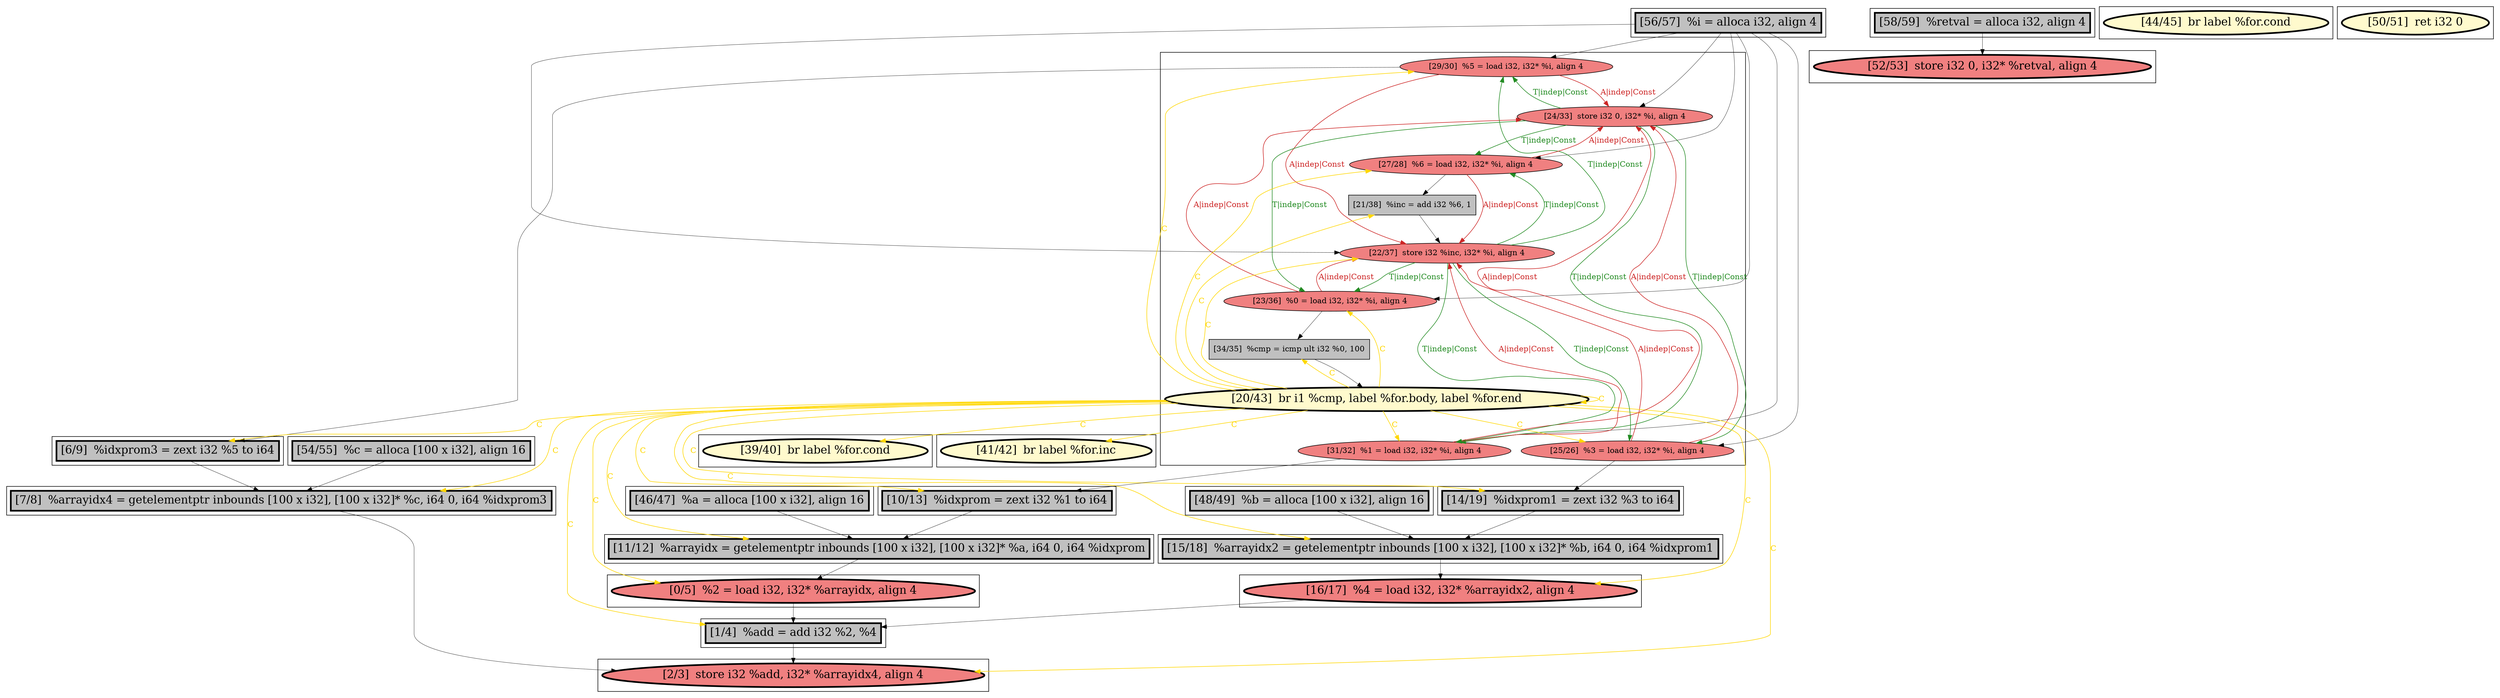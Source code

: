 
digraph G {



node130->node137 [style=solid,color=firebrick3,label="A|indep|Const",penwidth=1.0,fontcolor=firebrick3 ]
node137->node130 [style=solid,color=forestgreen,label="T|indep|Const",penwidth=1.0,fontcolor=forestgreen ]
node137->node132 [style=solid,color=forestgreen,label="T|indep|Const",penwidth=1.0,fontcolor=forestgreen ]
node123->node132 [style=solid,color=black,label="",penwidth=0.5,fontcolor=black ]
node123->node136 [style=solid,color=black,label="",penwidth=0.5,fontcolor=black ]
node134->node119 [style=solid,color=gold,label="C",penwidth=1.0,fontcolor=gold ]
node136->node133 [style=solid,color=black,label="",penwidth=0.5,fontcolor=black ]
node122->node113 [style=solid,color=black,label="",penwidth=0.5,fontcolor=black ]
node135->node124 [style=solid,color=black,label="",penwidth=0.5,fontcolor=black ]
node113->node129 [style=solid,color=black,label="",penwidth=0.5,fontcolor=black ]
node138->node136 [style=solid,color=forestgreen,label="T|indep|Const",penwidth=1.0,fontcolor=forestgreen ]
node123->node135 [style=solid,color=black,label="",penwidth=0.5,fontcolor=black ]
node130->node114 [style=solid,color=black,label="",penwidth=0.5,fontcolor=black ]
node134->node125 [style=solid,color=gold,label="C",penwidth=1.0,fontcolor=gold ]
node134->node112 [style=solid,color=gold,label="C",penwidth=1.0,fontcolor=gold ]
node134->node139 [style=solid,color=gold,label="C",penwidth=1.0,fontcolor=gold ]
node134->node132 [style=solid,color=gold,label="C",penwidth=1.0,fontcolor=gold ]
node138->node132 [style=solid,color=forestgreen,label="T|indep|Const",penwidth=1.0,fontcolor=forestgreen ]
node137->node139 [style=solid,color=forestgreen,label="T|indep|Const",penwidth=1.0,fontcolor=forestgreen ]
node136->node137 [style=solid,color=firebrick3,label="A|indep|Const",penwidth=1.0,fontcolor=firebrick3 ]
node135->node137 [style=solid,color=firebrick3,label="A|indep|Const",penwidth=1.0,fontcolor=firebrick3 ]
node134->node113 [style=solid,color=gold,label="C",penwidth=1.0,fontcolor=gold ]
node112->node111 [style=solid,color=black,label="",penwidth=0.5,fontcolor=black ]
node125->node118 [style=solid,color=black,label="",penwidth=0.5,fontcolor=black ]
node132->node125 [style=solid,color=black,label="",penwidth=0.5,fontcolor=black ]
node134->node133 [style=solid,color=gold,label="C",penwidth=1.0,fontcolor=gold ]
node139->node137 [style=solid,color=firebrick3,label="A|indep|Const",penwidth=1.0,fontcolor=firebrick3 ]
node134->node122 [style=solid,color=gold,label="C",penwidth=1.0,fontcolor=gold ]
node138->node130 [style=solid,color=forestgreen,label="T|indep|Const",penwidth=1.0,fontcolor=forestgreen ]
node129->node111 [style=solid,color=black,label="",penwidth=0.5,fontcolor=black ]
node133->node134 [style=solid,color=black,label="",penwidth=0.5,fontcolor=black ]
node134->node124 [style=solid,color=gold,label="C",penwidth=1.0,fontcolor=gold ]
node134->node114 [style=solid,color=gold,label="C",penwidth=1.0,fontcolor=gold ]
node139->node138 [style=solid,color=firebrick3,label="A|indep|Const",penwidth=1.0,fontcolor=firebrick3 ]
node136->node138 [style=solid,color=firebrick3,label="A|indep|Const",penwidth=1.0,fontcolor=firebrick3 ]
node134->node131 [style=solid,color=gold,label="C",penwidth=1.0,fontcolor=gold ]
node123->node137 [style=solid,color=black,label="",penwidth=0.5,fontcolor=black ]
node127->node122 [style=solid,color=black,label="",penwidth=0.5,fontcolor=black ]
node134->node138 [style=solid,color=gold,label="C",penwidth=1.0,fontcolor=gold ]
node137->node135 [style=solid,color=forestgreen,label="T|indep|Const",penwidth=1.0,fontcolor=forestgreen ]
node134->node111 [style=solid,color=gold,label="C",penwidth=1.0,fontcolor=gold ]
node124->node122 [style=solid,color=black,label="",penwidth=0.5,fontcolor=black ]
node118->node119 [style=solid,color=black,label="",penwidth=0.5,fontcolor=black ]
node134->node135 [style=solid,color=gold,label="C",penwidth=1.0,fontcolor=gold ]
node134->node130 [style=solid,color=gold,label="C",penwidth=1.0,fontcolor=gold ]
node134->node129 [style=solid,color=gold,label="C",penwidth=1.0,fontcolor=gold ]
node134->node134 [style=solid,color=gold,label="C",penwidth=1.0,fontcolor=gold ]
node131->node138 [style=solid,color=black,label="",penwidth=0.5,fontcolor=black ]
node123->node130 [style=solid,color=black,label="",penwidth=0.5,fontcolor=black ]
node130->node138 [style=solid,color=firebrick3,label="A|indep|Const",penwidth=1.0,fontcolor=firebrick3 ]
node134->node140 [style=solid,color=gold,label="C",penwidth=1.0,fontcolor=gold ]
node135->node138 [style=solid,color=firebrick3,label="A|indep|Const",penwidth=1.0,fontcolor=firebrick3 ]
node138->node139 [style=solid,color=forestgreen,label="T|indep|Const",penwidth=1.0,fontcolor=forestgreen ]
node138->node135 [style=solid,color=forestgreen,label="T|indep|Const",penwidth=1.0,fontcolor=forestgreen ]
node132->node138 [style=solid,color=firebrick3,label="A|indep|Const",penwidth=1.0,fontcolor=firebrick3 ]
node134->node118 [style=solid,color=gold,label="C",penwidth=1.0,fontcolor=gold ]
node121->node115 [style=solid,color=black,label="",penwidth=0.5,fontcolor=black ]
node134->node136 [style=solid,color=gold,label="C",penwidth=1.0,fontcolor=gold ]
node119->node129 [style=solid,color=black,label="",penwidth=0.5,fontcolor=black ]
node116->node112 [style=solid,color=black,label="",penwidth=0.5,fontcolor=black ]
node117->node118 [style=solid,color=black,label="",penwidth=0.5,fontcolor=black ]
node123->node138 [style=solid,color=black,label="",penwidth=0.5,fontcolor=black ]
node123->node139 [style=solid,color=black,label="",penwidth=0.5,fontcolor=black ]
node134->node126 [style=solid,color=gold,label="C",penwidth=1.0,fontcolor=gold ]
node114->node112 [style=solid,color=black,label="",penwidth=0.5,fontcolor=black ]
node137->node136 [style=solid,color=forestgreen,label="T|indep|Const",penwidth=1.0,fontcolor=forestgreen ]
node132->node137 [style=solid,color=firebrick3,label="A|indep|Const",penwidth=1.0,fontcolor=firebrick3 ]
node139->node131 [style=solid,color=black,label="",penwidth=0.5,fontcolor=black ]


subgraph cluster20 {


node140 [penwidth=3.0,fontsize=20,fillcolor=lemonchiffon,label="[39/40]  br label %for.cond",shape=ellipse,style=filled ]



}

subgraph cluster18 {


node129 [penwidth=3.0,fontsize=20,fillcolor=grey,label="[1/4]  %add = add i32 %2, %4",shape=rectangle,style=filled ]



}

subgraph cluster16 {


node127 [penwidth=3.0,fontsize=20,fillcolor=grey,label="[46/47]  %a = alloca [100 x i32], align 16",shape=rectangle,style=filled ]



}

subgraph cluster17 {


node128 [penwidth=3.0,fontsize=20,fillcolor=lemonchiffon,label="[44/45]  br label %for.cond",shape=ellipse,style=filled ]



}

subgraph cluster4 {


node115 [penwidth=3.0,fontsize=20,fillcolor=lightcoral,label="[52/53]  store i32 0, i32* %retval, align 4",shape=ellipse,style=filled ]



}

subgraph cluster3 {


node114 [penwidth=3.0,fontsize=20,fillcolor=grey,label="[6/9]  %idxprom3 = zext i32 %5 to i64",shape=rectangle,style=filled ]



}

subgraph cluster2 {


node113 [penwidth=3.0,fontsize=20,fillcolor=lightcoral,label="[0/5]  %2 = load i32, i32* %arrayidx, align 4",shape=ellipse,style=filled ]



}

subgraph cluster1 {


node112 [penwidth=3.0,fontsize=20,fillcolor=grey,label="[7/8]  %arrayidx4 = getelementptr inbounds [100 x i32], [100 x i32]* %c, i64 0, i64 %idxprom3",shape=rectangle,style=filled ]



}

subgraph cluster12 {


node123 [penwidth=3.0,fontsize=20,fillcolor=grey,label="[56/57]  %i = alloca i32, align 4",shape=rectangle,style=filled ]



}

subgraph cluster5 {


node116 [penwidth=3.0,fontsize=20,fillcolor=grey,label="[54/55]  %c = alloca [100 x i32], align 16",shape=rectangle,style=filled ]



}

subgraph cluster0 {


node111 [penwidth=3.0,fontsize=20,fillcolor=lightcoral,label="[2/3]  store i32 %add, i32* %arrayidx4, align 4",shape=ellipse,style=filled ]



}

subgraph cluster6 {


node117 [penwidth=3.0,fontsize=20,fillcolor=grey,label="[48/49]  %b = alloca [100 x i32], align 16",shape=rectangle,style=filled ]



}

subgraph cluster14 {


node125 [penwidth=3.0,fontsize=20,fillcolor=grey,label="[14/19]  %idxprom1 = zext i32 %3 to i64",shape=rectangle,style=filled ]



}

subgraph cluster7 {


node118 [penwidth=3.0,fontsize=20,fillcolor=grey,label="[15/18]  %arrayidx2 = getelementptr inbounds [100 x i32], [100 x i32]* %b, i64 0, i64 %idxprom1",shape=rectangle,style=filled ]



}

subgraph cluster8 {


node119 [penwidth=3.0,fontsize=20,fillcolor=lightcoral,label="[16/17]  %4 = load i32, i32* %arrayidx2, align 4",shape=ellipse,style=filled ]



}

subgraph cluster9 {


node120 [penwidth=3.0,fontsize=20,fillcolor=lemonchiffon,label="[50/51]  ret i32 0",shape=ellipse,style=filled ]



}

subgraph cluster19 {


node138 [fillcolor=lightcoral,label="[22/37]  store i32 %inc, i32* %i, align 4",shape=ellipse,style=filled ]
node136 [fillcolor=lightcoral,label="[23/36]  %0 = load i32, i32* %i, align 4",shape=ellipse,style=filled ]
node130 [fillcolor=lightcoral,label="[29/30]  %5 = load i32, i32* %i, align 4",shape=ellipse,style=filled ]
node132 [fillcolor=lightcoral,label="[25/26]  %3 = load i32, i32* %i, align 4",shape=ellipse,style=filled ]
node133 [fillcolor=grey,label="[34/35]  %cmp = icmp ult i32 %0, 100",shape=rectangle,style=filled ]
node137 [fillcolor=lightcoral,label="[24/33]  store i32 0, i32* %i, align 4",shape=ellipse,style=filled ]
node131 [fillcolor=grey,label="[21/38]  %inc = add i32 %6, 1",shape=rectangle,style=filled ]
node134 [penwidth=3.0,fontsize=20,fillcolor=lemonchiffon,label="[20/43]  br i1 %cmp, label %for.body, label %for.end",shape=ellipse,style=filled ]
node139 [fillcolor=lightcoral,label="[27/28]  %6 = load i32, i32* %i, align 4",shape=ellipse,style=filled ]
node135 [fillcolor=lightcoral,label="[31/32]  %1 = load i32, i32* %i, align 4",shape=ellipse,style=filled ]



}

subgraph cluster10 {


node121 [penwidth=3.0,fontsize=20,fillcolor=grey,label="[58/59]  %retval = alloca i32, align 4",shape=rectangle,style=filled ]



}

subgraph cluster11 {


node122 [penwidth=3.0,fontsize=20,fillcolor=grey,label="[11/12]  %arrayidx = getelementptr inbounds [100 x i32], [100 x i32]* %a, i64 0, i64 %idxprom",shape=rectangle,style=filled ]



}

subgraph cluster13 {


node124 [penwidth=3.0,fontsize=20,fillcolor=grey,label="[10/13]  %idxprom = zext i32 %1 to i64",shape=rectangle,style=filled ]



}

subgraph cluster15 {


node126 [penwidth=3.0,fontsize=20,fillcolor=lemonchiffon,label="[41/42]  br label %for.inc",shape=ellipse,style=filled ]



}

}
